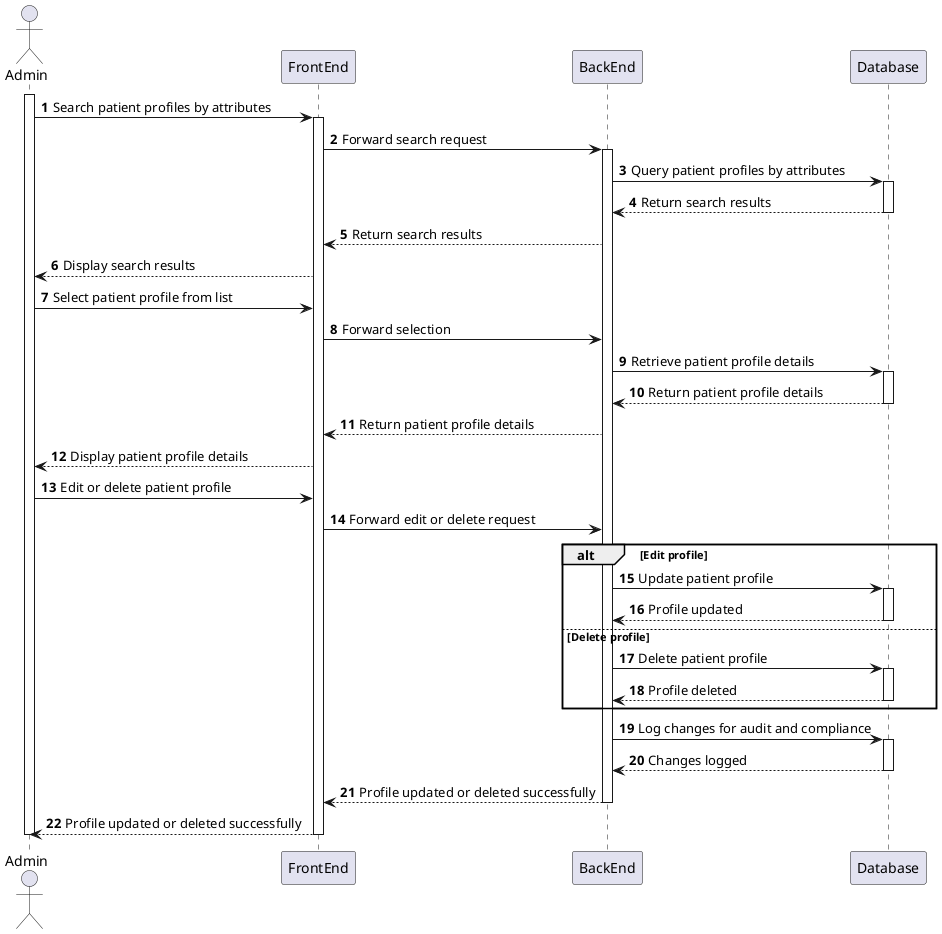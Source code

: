﻿@startuml
'https://plantuml.com/sequence-diagram

autonumber
actor Admin as admin
participant "FrontEnd" as front
participant "BackEnd" as back
participant "Database" as db

activate admin
admin -> front: Search patient profiles by attributes

activate front
front -> back: Forward search request

activate back
back -> db: Query patient profiles by attributes
activate db
db --> back: Return search results
deactivate db

back --> front: Return search results
front --> admin: Display search results

admin -> front: Select patient profile from list
front -> back: Forward selection

back -> db: Retrieve patient profile details
activate db
db --> back: Return patient profile details
deactivate db

back --> front: Return patient profile details
front --> admin: Display patient profile details

admin -> front: Edit or delete patient profile
front -> back: Forward edit or delete request

alt Edit profile
  back -> db: Update patient profile
  activate db
  db --> back: Profile updated
  deactivate db
else Delete profile
  back -> db: Delete patient profile
  activate db
  db --> back: Profile deleted
  deactivate db
end

back -> db: Log changes for audit and compliance
activate db
db --> back: Changes logged
deactivate db

back --> front: Profile updated or deleted successfully
deactivate back
front --> admin: Profile updated or deleted successfully

deactivate back
deactivate front
deactivate admin

@enduml